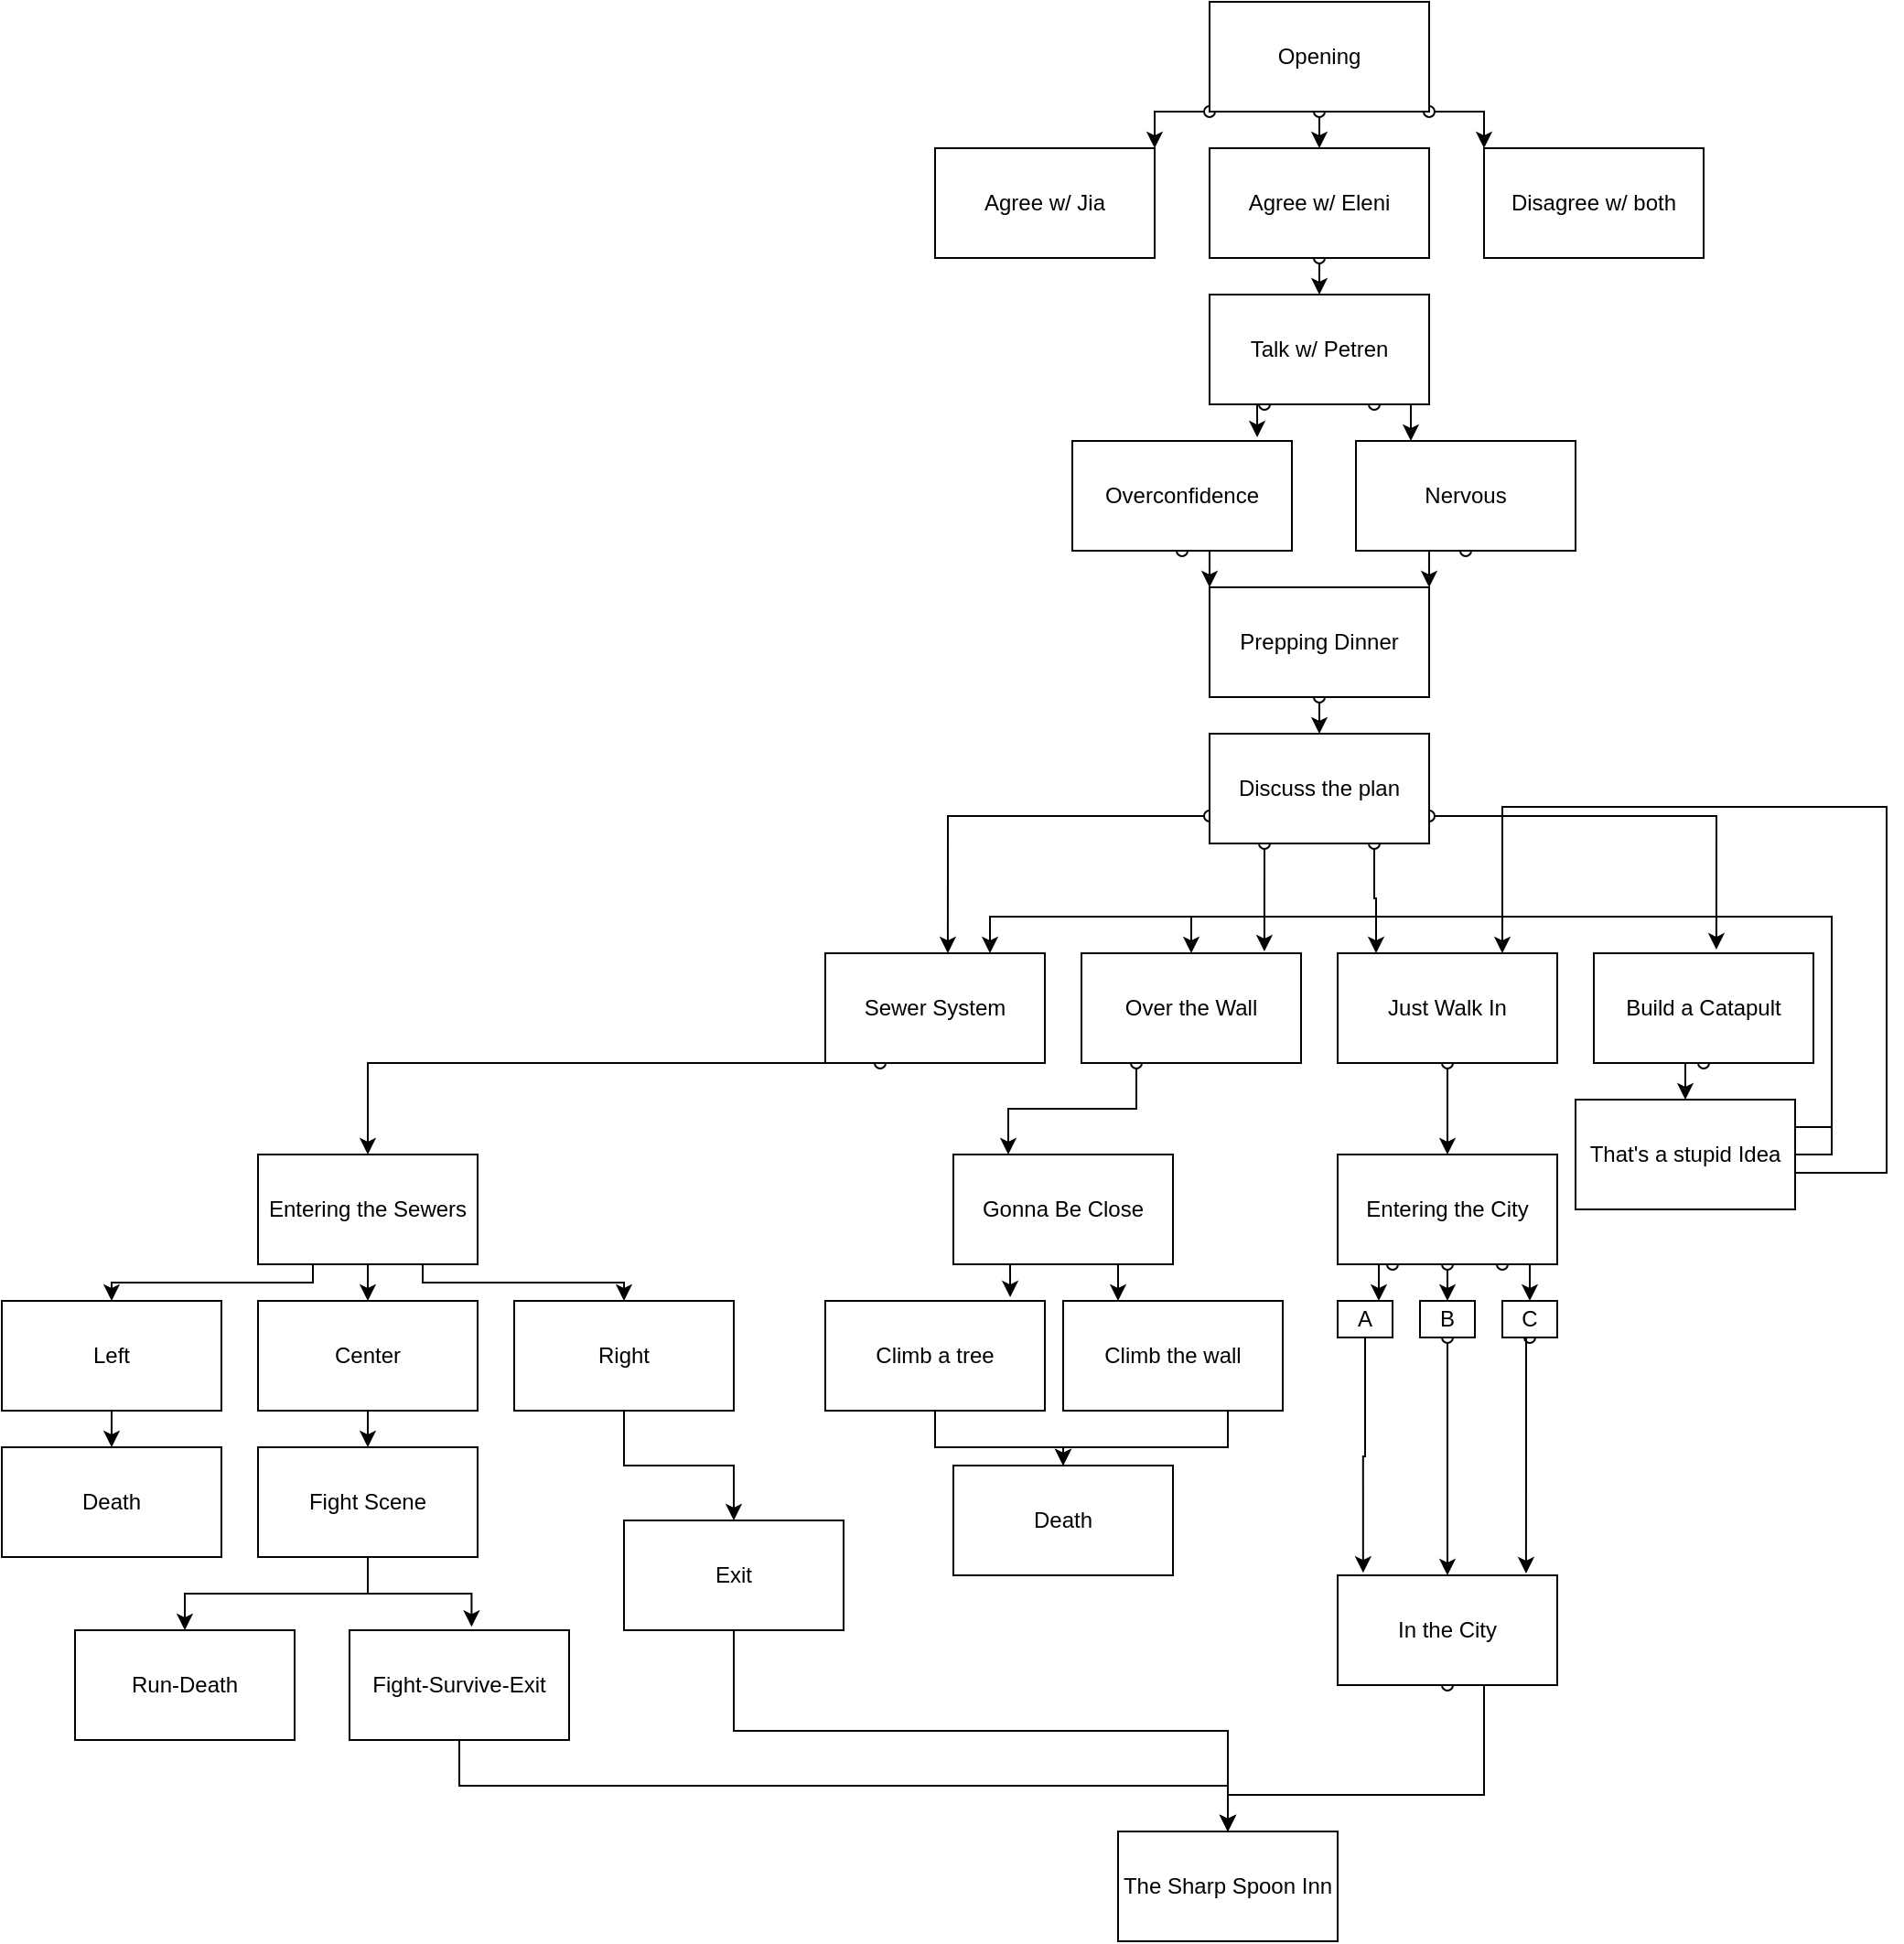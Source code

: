 <mxfile version="20.8.20" type="github">
  <diagram name="Page-1" id="weistBWA4FWKPBlEQB_p">
    <mxGraphModel dx="1035" dy="569" grid="1" gridSize="10" guides="1" tooltips="1" connect="1" arrows="1" fold="1" page="1" pageScale="1" pageWidth="1500" pageHeight="5000" math="0" shadow="0">
      <root>
        <mxCell id="0" />
        <mxCell id="1" parent="0" />
        <mxCell id="n2Hj3zOm0ep31aaKVUj5-1" style="edgeStyle=orthogonalEdgeStyle;rounded=0;orthogonalLoop=1;jettySize=auto;html=1;exitX=0;exitY=1;exitDx=0;exitDy=0;entryX=1;entryY=0;entryDx=0;entryDy=0;startArrow=oval;startFill=0;" parent="1" source="n2Hj3zOm0ep31aaKVUj5-4" target="n2Hj3zOm0ep31aaKVUj5-8" edge="1">
          <mxGeometry relative="1" as="geometry" />
        </mxCell>
        <mxCell id="n2Hj3zOm0ep31aaKVUj5-2" style="edgeStyle=orthogonalEdgeStyle;rounded=0;orthogonalLoop=1;jettySize=auto;html=1;exitX=0.5;exitY=1;exitDx=0;exitDy=0;entryX=0.5;entryY=0;entryDx=0;entryDy=0;startArrow=oval;startFill=0;" parent="1" source="n2Hj3zOm0ep31aaKVUj5-4" target="n2Hj3zOm0ep31aaKVUj5-7" edge="1">
          <mxGeometry relative="1" as="geometry" />
        </mxCell>
        <mxCell id="n2Hj3zOm0ep31aaKVUj5-3" style="edgeStyle=orthogonalEdgeStyle;rounded=0;orthogonalLoop=1;jettySize=auto;html=1;exitX=1;exitY=1;exitDx=0;exitDy=0;entryX=0;entryY=0;entryDx=0;entryDy=0;startArrow=oval;startFill=0;" parent="1" source="n2Hj3zOm0ep31aaKVUj5-4" target="n2Hj3zOm0ep31aaKVUj5-5" edge="1">
          <mxGeometry relative="1" as="geometry" />
        </mxCell>
        <mxCell id="n2Hj3zOm0ep31aaKVUj5-4" value="Opening" style="rounded=0;whiteSpace=wrap;html=1;" parent="1" vertex="1">
          <mxGeometry x="750" y="10" width="120" height="60" as="geometry" />
        </mxCell>
        <mxCell id="n2Hj3zOm0ep31aaKVUj5-5" value="Disagree w/ both" style="rounded=0;whiteSpace=wrap;html=1;" parent="1" vertex="1">
          <mxGeometry x="900" y="90" width="120" height="60" as="geometry" />
        </mxCell>
        <mxCell id="n2Hj3zOm0ep31aaKVUj5-6" style="edgeStyle=orthogonalEdgeStyle;rounded=0;orthogonalLoop=1;jettySize=auto;html=1;exitX=0.5;exitY=1;exitDx=0;exitDy=0;entryX=0.5;entryY=0;entryDx=0;entryDy=0;startArrow=oval;startFill=0;" parent="1" source="n2Hj3zOm0ep31aaKVUj5-7" target="n2Hj3zOm0ep31aaKVUj5-11" edge="1">
          <mxGeometry relative="1" as="geometry" />
        </mxCell>
        <mxCell id="n2Hj3zOm0ep31aaKVUj5-7" value="Agree w/ Eleni" style="rounded=0;whiteSpace=wrap;html=1;" parent="1" vertex="1">
          <mxGeometry x="750" y="90" width="120" height="60" as="geometry" />
        </mxCell>
        <mxCell id="n2Hj3zOm0ep31aaKVUj5-8" value="Agree w/ Jia" style="rounded=0;whiteSpace=wrap;html=1;" parent="1" vertex="1">
          <mxGeometry x="600" y="90" width="120" height="60" as="geometry" />
        </mxCell>
        <mxCell id="n2Hj3zOm0ep31aaKVUj5-9" style="edgeStyle=orthogonalEdgeStyle;rounded=0;orthogonalLoop=1;jettySize=auto;html=1;exitX=0.25;exitY=1;exitDx=0;exitDy=0;entryX=0.842;entryY=-0.033;entryDx=0;entryDy=0;entryPerimeter=0;startArrow=oval;startFill=0;" parent="1" source="n2Hj3zOm0ep31aaKVUj5-11" target="n2Hj3zOm0ep31aaKVUj5-13" edge="1">
          <mxGeometry relative="1" as="geometry" />
        </mxCell>
        <mxCell id="n2Hj3zOm0ep31aaKVUj5-10" style="edgeStyle=orthogonalEdgeStyle;rounded=0;orthogonalLoop=1;jettySize=auto;html=1;exitX=0.75;exitY=1;exitDx=0;exitDy=0;entryX=0.25;entryY=0;entryDx=0;entryDy=0;startArrow=oval;startFill=0;" parent="1" source="n2Hj3zOm0ep31aaKVUj5-11" target="n2Hj3zOm0ep31aaKVUj5-15" edge="1">
          <mxGeometry relative="1" as="geometry" />
        </mxCell>
        <mxCell id="n2Hj3zOm0ep31aaKVUj5-11" value="Talk w/ Petren" style="rounded=0;whiteSpace=wrap;html=1;" parent="1" vertex="1">
          <mxGeometry x="750" y="170" width="120" height="60" as="geometry" />
        </mxCell>
        <mxCell id="n2Hj3zOm0ep31aaKVUj5-12" style="edgeStyle=orthogonalEdgeStyle;rounded=0;orthogonalLoop=1;jettySize=auto;html=1;exitX=0.5;exitY=1;exitDx=0;exitDy=0;entryX=0;entryY=0;entryDx=0;entryDy=0;startArrow=oval;startFill=0;" parent="1" source="n2Hj3zOm0ep31aaKVUj5-13" target="n2Hj3zOm0ep31aaKVUj5-17" edge="1">
          <mxGeometry relative="1" as="geometry" />
        </mxCell>
        <mxCell id="n2Hj3zOm0ep31aaKVUj5-13" value="Overconfidence" style="rounded=0;whiteSpace=wrap;html=1;" parent="1" vertex="1">
          <mxGeometry x="675" y="250" width="120" height="60" as="geometry" />
        </mxCell>
        <mxCell id="n2Hj3zOm0ep31aaKVUj5-14" style="edgeStyle=orthogonalEdgeStyle;rounded=0;orthogonalLoop=1;jettySize=auto;html=1;exitX=0.5;exitY=1;exitDx=0;exitDy=0;entryX=1;entryY=0;entryDx=0;entryDy=0;startArrow=oval;startFill=0;" parent="1" source="n2Hj3zOm0ep31aaKVUj5-15" target="n2Hj3zOm0ep31aaKVUj5-17" edge="1">
          <mxGeometry relative="1" as="geometry" />
        </mxCell>
        <mxCell id="n2Hj3zOm0ep31aaKVUj5-15" value="Nervous" style="rounded=0;whiteSpace=wrap;html=1;" parent="1" vertex="1">
          <mxGeometry x="830" y="250" width="120" height="60" as="geometry" />
        </mxCell>
        <mxCell id="n2Hj3zOm0ep31aaKVUj5-16" style="edgeStyle=orthogonalEdgeStyle;rounded=0;orthogonalLoop=1;jettySize=auto;html=1;exitX=0.5;exitY=1;exitDx=0;exitDy=0;entryX=0.5;entryY=0;entryDx=0;entryDy=0;startArrow=oval;startFill=0;" parent="1" source="n2Hj3zOm0ep31aaKVUj5-17" target="n2Hj3zOm0ep31aaKVUj5-22" edge="1">
          <mxGeometry relative="1" as="geometry" />
        </mxCell>
        <mxCell id="n2Hj3zOm0ep31aaKVUj5-17" value="Prepping Dinner" style="rounded=0;whiteSpace=wrap;html=1;" parent="1" vertex="1">
          <mxGeometry x="750" y="330" width="120" height="60" as="geometry" />
        </mxCell>
        <mxCell id="n2Hj3zOm0ep31aaKVUj5-18" style="edgeStyle=orthogonalEdgeStyle;rounded=0;orthogonalLoop=1;jettySize=auto;html=1;exitX=0;exitY=0.75;exitDx=0;exitDy=0;entryX=0.558;entryY=0;entryDx=0;entryDy=0;entryPerimeter=0;startArrow=oval;startFill=0;" parent="1" source="n2Hj3zOm0ep31aaKVUj5-22" target="n2Hj3zOm0ep31aaKVUj5-24" edge="1">
          <mxGeometry relative="1" as="geometry" />
        </mxCell>
        <mxCell id="n2Hj3zOm0ep31aaKVUj5-19" style="edgeStyle=orthogonalEdgeStyle;rounded=0;orthogonalLoop=1;jettySize=auto;html=1;exitX=1;exitY=0.75;exitDx=0;exitDy=0;entryX=0.558;entryY=-0.033;entryDx=0;entryDy=0;entryPerimeter=0;startArrow=oval;startFill=0;" parent="1" source="n2Hj3zOm0ep31aaKVUj5-22" target="n2Hj3zOm0ep31aaKVUj5-30" edge="1">
          <mxGeometry relative="1" as="geometry" />
        </mxCell>
        <mxCell id="n2Hj3zOm0ep31aaKVUj5-20" style="edgeStyle=orthogonalEdgeStyle;rounded=0;orthogonalLoop=1;jettySize=auto;html=1;exitX=0.75;exitY=1;exitDx=0;exitDy=0;entryX=0.175;entryY=0;entryDx=0;entryDy=0;entryPerimeter=0;startArrow=oval;startFill=0;" parent="1" source="n2Hj3zOm0ep31aaKVUj5-22" target="n2Hj3zOm0ep31aaKVUj5-28" edge="1">
          <mxGeometry relative="1" as="geometry" />
        </mxCell>
        <mxCell id="n2Hj3zOm0ep31aaKVUj5-21" style="edgeStyle=orthogonalEdgeStyle;rounded=0;orthogonalLoop=1;jettySize=auto;html=1;exitX=0.25;exitY=1;exitDx=0;exitDy=0;entryX=0.833;entryY=-0.017;entryDx=0;entryDy=0;entryPerimeter=0;startArrow=oval;startFill=0;" parent="1" source="n2Hj3zOm0ep31aaKVUj5-22" target="n2Hj3zOm0ep31aaKVUj5-26" edge="1">
          <mxGeometry relative="1" as="geometry" />
        </mxCell>
        <mxCell id="n2Hj3zOm0ep31aaKVUj5-22" value="Discuss the plan" style="rounded=0;whiteSpace=wrap;html=1;" parent="1" vertex="1">
          <mxGeometry x="750" y="410" width="120" height="60" as="geometry" />
        </mxCell>
        <mxCell id="n2Hj3zOm0ep31aaKVUj5-23" style="edgeStyle=orthogonalEdgeStyle;rounded=0;orthogonalLoop=1;jettySize=auto;html=1;exitX=0.25;exitY=1;exitDx=0;exitDy=0;entryX=0.5;entryY=0;entryDx=0;entryDy=0;startArrow=oval;startFill=0;" parent="1" source="n2Hj3zOm0ep31aaKVUj5-24" target="n2Hj3zOm0ep31aaKVUj5-40" edge="1">
          <mxGeometry relative="1" as="geometry">
            <mxPoint x="570" y="590" as="sourcePoint" />
            <Array as="points">
              <mxPoint x="290" y="590" />
            </Array>
          </mxGeometry>
        </mxCell>
        <mxCell id="n2Hj3zOm0ep31aaKVUj5-24" value="Sewer System" style="rounded=0;whiteSpace=wrap;html=1;" parent="1" vertex="1">
          <mxGeometry x="540" y="530" width="120" height="60" as="geometry" />
        </mxCell>
        <mxCell id="n2Hj3zOm0ep31aaKVUj5-25" style="edgeStyle=orthogonalEdgeStyle;rounded=0;orthogonalLoop=1;jettySize=auto;html=1;exitX=0.25;exitY=1;exitDx=0;exitDy=0;entryX=0.25;entryY=0;entryDx=0;entryDy=0;startArrow=oval;startFill=0;" parent="1" source="n2Hj3zOm0ep31aaKVUj5-26" target="n2Hj3zOm0ep31aaKVUj5-39" edge="1">
          <mxGeometry relative="1" as="geometry">
            <mxPoint x="710" y="590" as="sourcePoint" />
          </mxGeometry>
        </mxCell>
        <mxCell id="n2Hj3zOm0ep31aaKVUj5-26" value="Over the Wall" style="rounded=0;whiteSpace=wrap;html=1;" parent="1" vertex="1">
          <mxGeometry x="680" y="530" width="120" height="60" as="geometry" />
        </mxCell>
        <mxCell id="n2Hj3zOm0ep31aaKVUj5-27" style="edgeStyle=orthogonalEdgeStyle;rounded=0;orthogonalLoop=1;jettySize=auto;html=1;exitX=0.5;exitY=1;exitDx=0;exitDy=0;entryX=0.5;entryY=0;entryDx=0;entryDy=0;startArrow=oval;startFill=0;" parent="1" source="n2Hj3zOm0ep31aaKVUj5-28" target="n2Hj3zOm0ep31aaKVUj5-38" edge="1">
          <mxGeometry relative="1" as="geometry">
            <mxPoint x="880" y="590" as="sourcePoint" />
          </mxGeometry>
        </mxCell>
        <mxCell id="n2Hj3zOm0ep31aaKVUj5-28" value="Just Walk In" style="rounded=0;whiteSpace=wrap;html=1;" parent="1" vertex="1">
          <mxGeometry x="820" y="530" width="120" height="60" as="geometry" />
        </mxCell>
        <mxCell id="n2Hj3zOm0ep31aaKVUj5-29" style="edgeStyle=orthogonalEdgeStyle;rounded=0;orthogonalLoop=1;jettySize=auto;html=1;exitX=0.5;exitY=1;exitDx=0;exitDy=0;entryX=0.5;entryY=0;entryDx=0;entryDy=0;startArrow=oval;startFill=0;" parent="1" target="n2Hj3zOm0ep31aaKVUj5-34" edge="1">
          <mxGeometry relative="1" as="geometry">
            <mxPoint x="1020" y="590" as="sourcePoint" />
          </mxGeometry>
        </mxCell>
        <mxCell id="n2Hj3zOm0ep31aaKVUj5-30" value="Build a Catapult" style="rounded=0;whiteSpace=wrap;html=1;" parent="1" vertex="1">
          <mxGeometry x="960" y="530" width="120" height="60" as="geometry" />
        </mxCell>
        <mxCell id="K6sIrCLV8SlveV585Ign-54" style="edgeStyle=orthogonalEdgeStyle;rounded=0;orthogonalLoop=1;jettySize=auto;html=1;exitX=0.5;exitY=1;exitDx=0;exitDy=0;entryX=0.75;entryY=0;entryDx=0;entryDy=0;" edge="1" parent="1" source="n2Hj3zOm0ep31aaKVUj5-34" target="n2Hj3zOm0ep31aaKVUj5-28">
          <mxGeometry relative="1" as="geometry">
            <mxPoint x="1130" y="470" as="targetPoint" />
            <Array as="points">
              <mxPoint x="1020" y="650" />
              <mxPoint x="1120" y="650" />
              <mxPoint x="1120" y="450" />
              <mxPoint x="910" y="450" />
            </Array>
          </mxGeometry>
        </mxCell>
        <mxCell id="K6sIrCLV8SlveV585Ign-56" style="edgeStyle=orthogonalEdgeStyle;rounded=0;orthogonalLoop=1;jettySize=auto;html=1;exitX=1;exitY=0.5;exitDx=0;exitDy=0;entryX=0.5;entryY=0;entryDx=0;entryDy=0;" edge="1" parent="1" source="n2Hj3zOm0ep31aaKVUj5-34" target="n2Hj3zOm0ep31aaKVUj5-26">
          <mxGeometry relative="1" as="geometry" />
        </mxCell>
        <mxCell id="K6sIrCLV8SlveV585Ign-57" style="edgeStyle=orthogonalEdgeStyle;rounded=0;orthogonalLoop=1;jettySize=auto;html=1;exitX=1;exitY=0.25;exitDx=0;exitDy=0;entryX=0.75;entryY=0;entryDx=0;entryDy=0;" edge="1" parent="1" source="n2Hj3zOm0ep31aaKVUj5-34" target="n2Hj3zOm0ep31aaKVUj5-24">
          <mxGeometry relative="1" as="geometry" />
        </mxCell>
        <mxCell id="n2Hj3zOm0ep31aaKVUj5-34" value="That&#39;s a stupid Idea" style="rounded=0;whiteSpace=wrap;html=1;" parent="1" vertex="1">
          <mxGeometry x="950" y="610" width="120" height="60" as="geometry" />
        </mxCell>
        <mxCell id="n2Hj3zOm0ep31aaKVUj5-35" style="edgeStyle=orthogonalEdgeStyle;rounded=0;orthogonalLoop=1;jettySize=auto;html=1;exitX=0.25;exitY=1;exitDx=0;exitDy=0;entryX=0.75;entryY=0;entryDx=0;entryDy=0;startArrow=oval;startFill=0;" parent="1" source="n2Hj3zOm0ep31aaKVUj5-38" target="n2Hj3zOm0ep31aaKVUj5-45" edge="1">
          <mxGeometry relative="1" as="geometry" />
        </mxCell>
        <mxCell id="n2Hj3zOm0ep31aaKVUj5-36" style="edgeStyle=orthogonalEdgeStyle;rounded=0;orthogonalLoop=1;jettySize=auto;html=1;exitX=0.5;exitY=1;exitDx=0;exitDy=0;entryX=0.5;entryY=0;entryDx=0;entryDy=0;startArrow=oval;startFill=0;" parent="1" source="n2Hj3zOm0ep31aaKVUj5-38" target="n2Hj3zOm0ep31aaKVUj5-47" edge="1">
          <mxGeometry relative="1" as="geometry" />
        </mxCell>
        <mxCell id="n2Hj3zOm0ep31aaKVUj5-37" style="edgeStyle=orthogonalEdgeStyle;rounded=0;orthogonalLoop=1;jettySize=auto;html=1;exitX=0.75;exitY=1;exitDx=0;exitDy=0;entryX=0.5;entryY=0;entryDx=0;entryDy=0;startArrow=oval;startFill=0;" parent="1" source="n2Hj3zOm0ep31aaKVUj5-38" target="n2Hj3zOm0ep31aaKVUj5-49" edge="1">
          <mxGeometry relative="1" as="geometry" />
        </mxCell>
        <mxCell id="n2Hj3zOm0ep31aaKVUj5-38" value="Entering the City" style="rounded=0;whiteSpace=wrap;html=1;" parent="1" vertex="1">
          <mxGeometry x="820" y="640" width="120" height="60" as="geometry" />
        </mxCell>
        <mxCell id="K6sIrCLV8SlveV585Ign-60" style="edgeStyle=orthogonalEdgeStyle;rounded=0;orthogonalLoop=1;jettySize=auto;html=1;exitX=0.25;exitY=1;exitDx=0;exitDy=0;entryX=0.842;entryY=-0.033;entryDx=0;entryDy=0;entryPerimeter=0;" edge="1" parent="1" source="n2Hj3zOm0ep31aaKVUj5-39" target="K6sIrCLV8SlveV585Ign-58">
          <mxGeometry relative="1" as="geometry" />
        </mxCell>
        <mxCell id="K6sIrCLV8SlveV585Ign-61" style="edgeStyle=orthogonalEdgeStyle;rounded=0;orthogonalLoop=1;jettySize=auto;html=1;exitX=0.75;exitY=1;exitDx=0;exitDy=0;entryX=0.25;entryY=0;entryDx=0;entryDy=0;" edge="1" parent="1" source="n2Hj3zOm0ep31aaKVUj5-39" target="K6sIrCLV8SlveV585Ign-59">
          <mxGeometry relative="1" as="geometry" />
        </mxCell>
        <mxCell id="n2Hj3zOm0ep31aaKVUj5-39" value="Gonna Be Close" style="rounded=0;whiteSpace=wrap;html=1;" parent="1" vertex="1">
          <mxGeometry x="610" y="640" width="120" height="60" as="geometry" />
        </mxCell>
        <mxCell id="K6sIrCLV8SlveV585Ign-66" style="edgeStyle=orthogonalEdgeStyle;rounded=0;orthogonalLoop=1;jettySize=auto;html=1;exitX=0.25;exitY=1;exitDx=0;exitDy=0;entryX=0.5;entryY=0;entryDx=0;entryDy=0;" edge="1" parent="1" source="n2Hj3zOm0ep31aaKVUj5-40" target="K6sIrCLV8SlveV585Ign-63">
          <mxGeometry relative="1" as="geometry">
            <Array as="points">
              <mxPoint x="260" y="710" />
              <mxPoint x="150" y="710" />
            </Array>
          </mxGeometry>
        </mxCell>
        <mxCell id="K6sIrCLV8SlveV585Ign-67" style="edgeStyle=orthogonalEdgeStyle;rounded=0;orthogonalLoop=1;jettySize=auto;html=1;exitX=0.5;exitY=1;exitDx=0;exitDy=0;entryX=0.5;entryY=0;entryDx=0;entryDy=0;" edge="1" parent="1" source="n2Hj3zOm0ep31aaKVUj5-40" target="K6sIrCLV8SlveV585Ign-64">
          <mxGeometry relative="1" as="geometry" />
        </mxCell>
        <mxCell id="K6sIrCLV8SlveV585Ign-68" style="edgeStyle=orthogonalEdgeStyle;rounded=0;orthogonalLoop=1;jettySize=auto;html=1;exitX=0.75;exitY=1;exitDx=0;exitDy=0;entryX=0.5;entryY=0;entryDx=0;entryDy=0;" edge="1" parent="1" source="n2Hj3zOm0ep31aaKVUj5-40" target="K6sIrCLV8SlveV585Ign-65">
          <mxGeometry relative="1" as="geometry">
            <Array as="points">
              <mxPoint x="320" y="710" />
              <mxPoint x="430" y="710" />
            </Array>
          </mxGeometry>
        </mxCell>
        <mxCell id="n2Hj3zOm0ep31aaKVUj5-40" value="Entering the Sewers" style="rounded=0;whiteSpace=wrap;html=1;" parent="1" vertex="1">
          <mxGeometry x="230" y="640" width="120" height="60" as="geometry" />
        </mxCell>
        <mxCell id="n2Hj3zOm0ep31aaKVUj5-41" style="edgeStyle=orthogonalEdgeStyle;rounded=0;orthogonalLoop=1;jettySize=auto;html=1;exitX=0.5;exitY=1;exitDx=0;exitDy=0;entryX=0.5;entryY=0;entryDx=0;entryDy=0;startArrow=oval;startFill=0;" parent="1" source="n2Hj3zOm0ep31aaKVUj5-42" target="n2Hj3zOm0ep31aaKVUj5-43" edge="1">
          <mxGeometry relative="1" as="geometry">
            <Array as="points">
              <mxPoint x="900" y="990" />
              <mxPoint x="760" y="990" />
            </Array>
          </mxGeometry>
        </mxCell>
        <mxCell id="n2Hj3zOm0ep31aaKVUj5-42" value="In the City" style="rounded=0;whiteSpace=wrap;html=1;" parent="1" vertex="1">
          <mxGeometry x="820" y="870" width="120" height="60" as="geometry" />
        </mxCell>
        <mxCell id="n2Hj3zOm0ep31aaKVUj5-43" value="The Sharp Spoon Inn" style="rounded=0;whiteSpace=wrap;html=1;" parent="1" vertex="1">
          <mxGeometry x="700" y="1010" width="120" height="60" as="geometry" />
        </mxCell>
        <mxCell id="K6sIrCLV8SlveV585Ign-94" style="edgeStyle=orthogonalEdgeStyle;rounded=0;orthogonalLoop=1;jettySize=auto;html=1;exitX=0.5;exitY=1;exitDx=0;exitDy=0;entryX=0.116;entryY=-0.023;entryDx=0;entryDy=0;entryPerimeter=0;" edge="1" parent="1" source="n2Hj3zOm0ep31aaKVUj5-45" target="n2Hj3zOm0ep31aaKVUj5-42">
          <mxGeometry relative="1" as="geometry" />
        </mxCell>
        <mxCell id="n2Hj3zOm0ep31aaKVUj5-45" value="A" style="rounded=0;whiteSpace=wrap;html=1;" parent="1" vertex="1">
          <mxGeometry x="820" y="720" width="30" height="20" as="geometry" />
        </mxCell>
        <mxCell id="n2Hj3zOm0ep31aaKVUj5-46" style="edgeStyle=orthogonalEdgeStyle;rounded=0;orthogonalLoop=1;jettySize=auto;html=1;exitX=0.5;exitY=1;exitDx=0;exitDy=0;entryX=0.5;entryY=0;entryDx=0;entryDy=0;startArrow=oval;startFill=0;" parent="1" source="n2Hj3zOm0ep31aaKVUj5-47" target="n2Hj3zOm0ep31aaKVUj5-42" edge="1">
          <mxGeometry relative="1" as="geometry" />
        </mxCell>
        <mxCell id="n2Hj3zOm0ep31aaKVUj5-47" value="B" style="rounded=0;whiteSpace=wrap;html=1;" parent="1" vertex="1">
          <mxGeometry x="865" y="720" width="30" height="20" as="geometry" />
        </mxCell>
        <mxCell id="n2Hj3zOm0ep31aaKVUj5-48" style="edgeStyle=orthogonalEdgeStyle;rounded=0;orthogonalLoop=1;jettySize=auto;html=1;exitX=0.5;exitY=1;exitDx=0;exitDy=0;entryX=0.858;entryY=-0.017;entryDx=0;entryDy=0;entryPerimeter=0;startArrow=oval;startFill=0;" parent="1" source="n2Hj3zOm0ep31aaKVUj5-49" target="n2Hj3zOm0ep31aaKVUj5-42" edge="1">
          <mxGeometry relative="1" as="geometry">
            <Array as="points">
              <mxPoint x="923" y="740" />
            </Array>
          </mxGeometry>
        </mxCell>
        <mxCell id="n2Hj3zOm0ep31aaKVUj5-49" value="C" style="rounded=0;whiteSpace=wrap;html=1;" parent="1" vertex="1">
          <mxGeometry x="910" y="720" width="30" height="20" as="geometry" />
        </mxCell>
        <mxCell id="K6sIrCLV8SlveV585Ign-74" style="edgeStyle=orthogonalEdgeStyle;rounded=0;orthogonalLoop=1;jettySize=auto;html=1;exitX=0.5;exitY=1;exitDx=0;exitDy=0;entryX=0.5;entryY=0;entryDx=0;entryDy=0;" edge="1" parent="1" source="K6sIrCLV8SlveV585Ign-58" target="K6sIrCLV8SlveV585Ign-71">
          <mxGeometry relative="1" as="geometry" />
        </mxCell>
        <mxCell id="K6sIrCLV8SlveV585Ign-58" value="Climb a tree" style="rounded=0;whiteSpace=wrap;html=1;" vertex="1" parent="1">
          <mxGeometry x="540" y="720" width="120" height="60" as="geometry" />
        </mxCell>
        <mxCell id="K6sIrCLV8SlveV585Ign-72" style="edgeStyle=orthogonalEdgeStyle;rounded=0;orthogonalLoop=1;jettySize=auto;html=1;exitX=0.75;exitY=1;exitDx=0;exitDy=0;entryX=0.5;entryY=0;entryDx=0;entryDy=0;" edge="1" parent="1" source="K6sIrCLV8SlveV585Ign-59" target="K6sIrCLV8SlveV585Ign-71">
          <mxGeometry relative="1" as="geometry" />
        </mxCell>
        <mxCell id="K6sIrCLV8SlveV585Ign-59" value="Climb the wall" style="rounded=0;whiteSpace=wrap;html=1;" vertex="1" parent="1">
          <mxGeometry x="670" y="720" width="120" height="60" as="geometry" />
        </mxCell>
        <mxCell id="K6sIrCLV8SlveV585Ign-80" style="edgeStyle=orthogonalEdgeStyle;rounded=0;orthogonalLoop=1;jettySize=auto;html=1;exitX=0.5;exitY=1;exitDx=0;exitDy=0;entryX=0.5;entryY=0;entryDx=0;entryDy=0;" edge="1" parent="1" source="K6sIrCLV8SlveV585Ign-63" target="K6sIrCLV8SlveV585Ign-75">
          <mxGeometry relative="1" as="geometry" />
        </mxCell>
        <mxCell id="K6sIrCLV8SlveV585Ign-63" value="Left" style="rounded=0;whiteSpace=wrap;html=1;" vertex="1" parent="1">
          <mxGeometry x="90" y="720" width="120" height="60" as="geometry" />
        </mxCell>
        <mxCell id="K6sIrCLV8SlveV585Ign-85" style="edgeStyle=orthogonalEdgeStyle;rounded=0;orthogonalLoop=1;jettySize=auto;html=1;exitX=0.5;exitY=1;exitDx=0;exitDy=0;entryX=0.5;entryY=0;entryDx=0;entryDy=0;" edge="1" parent="1" source="K6sIrCLV8SlveV585Ign-64" target="K6sIrCLV8SlveV585Ign-84">
          <mxGeometry relative="1" as="geometry" />
        </mxCell>
        <mxCell id="K6sIrCLV8SlveV585Ign-64" value="Center" style="rounded=0;whiteSpace=wrap;html=1;" vertex="1" parent="1">
          <mxGeometry x="230" y="720" width="120" height="60" as="geometry" />
        </mxCell>
        <mxCell id="K6sIrCLV8SlveV585Ign-87" style="edgeStyle=orthogonalEdgeStyle;rounded=0;orthogonalLoop=1;jettySize=auto;html=1;exitX=0.5;exitY=1;exitDx=0;exitDy=0;entryX=0.5;entryY=0;entryDx=0;entryDy=0;" edge="1" parent="1" source="K6sIrCLV8SlveV585Ign-65" target="K6sIrCLV8SlveV585Ign-86">
          <mxGeometry relative="1" as="geometry" />
        </mxCell>
        <mxCell id="K6sIrCLV8SlveV585Ign-65" value="Right" style="rounded=0;whiteSpace=wrap;html=1;" vertex="1" parent="1">
          <mxGeometry x="370" y="720" width="120" height="60" as="geometry" />
        </mxCell>
        <mxCell id="K6sIrCLV8SlveV585Ign-71" value="Death" style="rounded=0;whiteSpace=wrap;html=1;" vertex="1" parent="1">
          <mxGeometry x="610" y="810" width="120" height="60" as="geometry" />
        </mxCell>
        <mxCell id="K6sIrCLV8SlveV585Ign-75" value="Death" style="rounded=0;whiteSpace=wrap;html=1;" vertex="1" parent="1">
          <mxGeometry x="90" y="800" width="120" height="60" as="geometry" />
        </mxCell>
        <mxCell id="K6sIrCLV8SlveV585Ign-92" style="edgeStyle=orthogonalEdgeStyle;rounded=0;orthogonalLoop=1;jettySize=auto;html=1;exitX=0.5;exitY=1;exitDx=0;exitDy=0;entryX=0.5;entryY=0;entryDx=0;entryDy=0;" edge="1" parent="1" source="K6sIrCLV8SlveV585Ign-84" target="K6sIrCLV8SlveV585Ign-88">
          <mxGeometry relative="1" as="geometry" />
        </mxCell>
        <mxCell id="K6sIrCLV8SlveV585Ign-93" style="edgeStyle=orthogonalEdgeStyle;rounded=0;orthogonalLoop=1;jettySize=auto;html=1;exitX=0.5;exitY=1;exitDx=0;exitDy=0;entryX=0.556;entryY=-0.031;entryDx=0;entryDy=0;entryPerimeter=0;" edge="1" parent="1" source="K6sIrCLV8SlveV585Ign-84" target="K6sIrCLV8SlveV585Ign-89">
          <mxGeometry relative="1" as="geometry" />
        </mxCell>
        <mxCell id="K6sIrCLV8SlveV585Ign-84" value="Fight Scene" style="rounded=0;whiteSpace=wrap;html=1;" vertex="1" parent="1">
          <mxGeometry x="230" y="800" width="120" height="60" as="geometry" />
        </mxCell>
        <mxCell id="K6sIrCLV8SlveV585Ign-90" style="edgeStyle=orthogonalEdgeStyle;rounded=0;orthogonalLoop=1;jettySize=auto;html=1;exitX=0.5;exitY=1;exitDx=0;exitDy=0;entryX=0.5;entryY=0;entryDx=0;entryDy=0;" edge="1" parent="1" source="K6sIrCLV8SlveV585Ign-86" target="n2Hj3zOm0ep31aaKVUj5-43">
          <mxGeometry relative="1" as="geometry" />
        </mxCell>
        <mxCell id="K6sIrCLV8SlveV585Ign-86" value="Exit" style="rounded=0;whiteSpace=wrap;html=1;" vertex="1" parent="1">
          <mxGeometry x="430" y="840" width="120" height="60" as="geometry" />
        </mxCell>
        <mxCell id="K6sIrCLV8SlveV585Ign-88" value="Run-Death" style="rounded=0;whiteSpace=wrap;html=1;" vertex="1" parent="1">
          <mxGeometry x="130" y="900" width="120" height="60" as="geometry" />
        </mxCell>
        <mxCell id="K6sIrCLV8SlveV585Ign-91" style="edgeStyle=orthogonalEdgeStyle;rounded=0;orthogonalLoop=1;jettySize=auto;html=1;exitX=0.5;exitY=1;exitDx=0;exitDy=0;entryX=0.5;entryY=0;entryDx=0;entryDy=0;" edge="1" parent="1" source="K6sIrCLV8SlveV585Ign-89" target="n2Hj3zOm0ep31aaKVUj5-43">
          <mxGeometry relative="1" as="geometry" />
        </mxCell>
        <mxCell id="K6sIrCLV8SlveV585Ign-89" value="Fight-Survive-Exit" style="rounded=0;whiteSpace=wrap;html=1;" vertex="1" parent="1">
          <mxGeometry x="280" y="900" width="120" height="60" as="geometry" />
        </mxCell>
      </root>
    </mxGraphModel>
  </diagram>
</mxfile>
